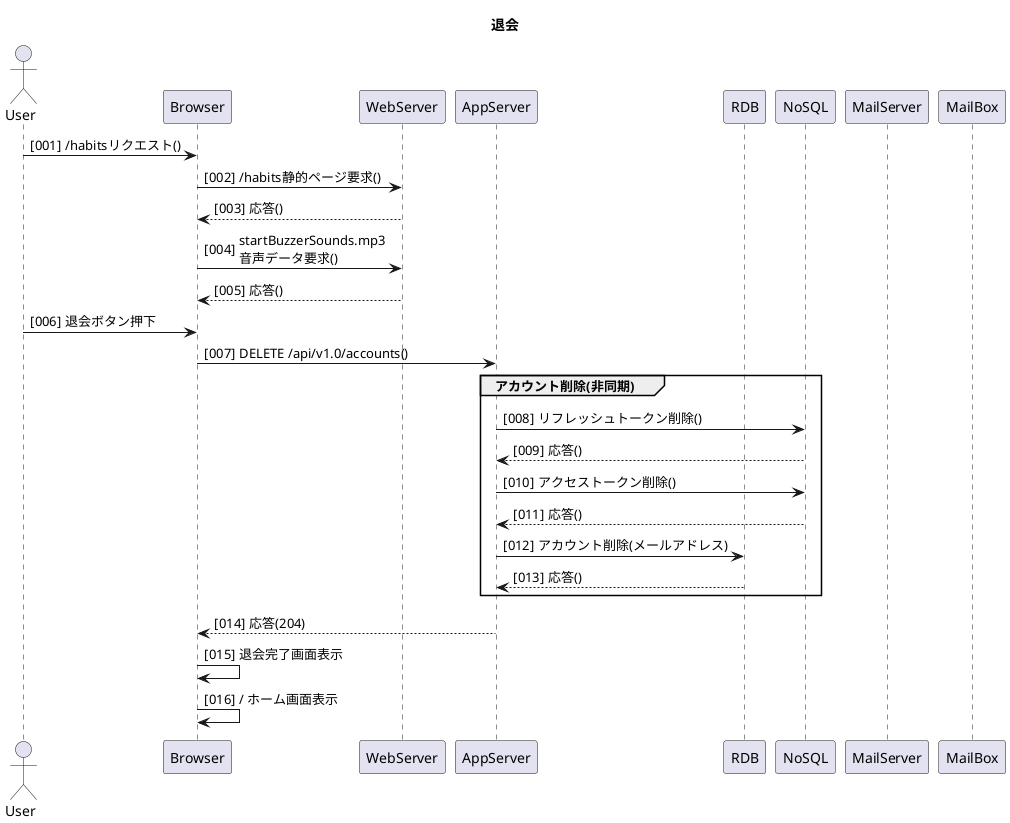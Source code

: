 @startuml 退会
autonumber "[000]"
title 退会

actor User
participant Browser
participant WebServer
participant AppServer
participant RDB
participant NoSQL
participant MailServer
participant MailBox
!pragma teoz true

User -> Browser: /habitsリクエスト()
Browser -> WebServer: /habits静的ページ要求()
WebServer --> Browser: 応答()
Browser -> WebServer: startBuzzerSounds.mp3\n音声データ要求()
WebServer --> Browser: 応答()

User -> Browser: 退会ボタン押下
Browser -> AppServer: DELETE /api/v1.0/accounts()

group アカウント削除(非同期)
  AppServer -> NoSQL: リフレッシュトークン削除()
  NoSQL --> AppServer: 応答()
  AppServer -> NoSQL: アクセストークン削除()
  NoSQL --> AppServer: 応答()
  AppServer -> RDB: アカウント削除(メールアドレス)
  RDB --> AppServer: 応答()
end

AppServer --> Browser: 応答(204)
Browser -> Browser: 退会完了画面表示
Browser -> Browser: / ホーム画面表示

@enduml
